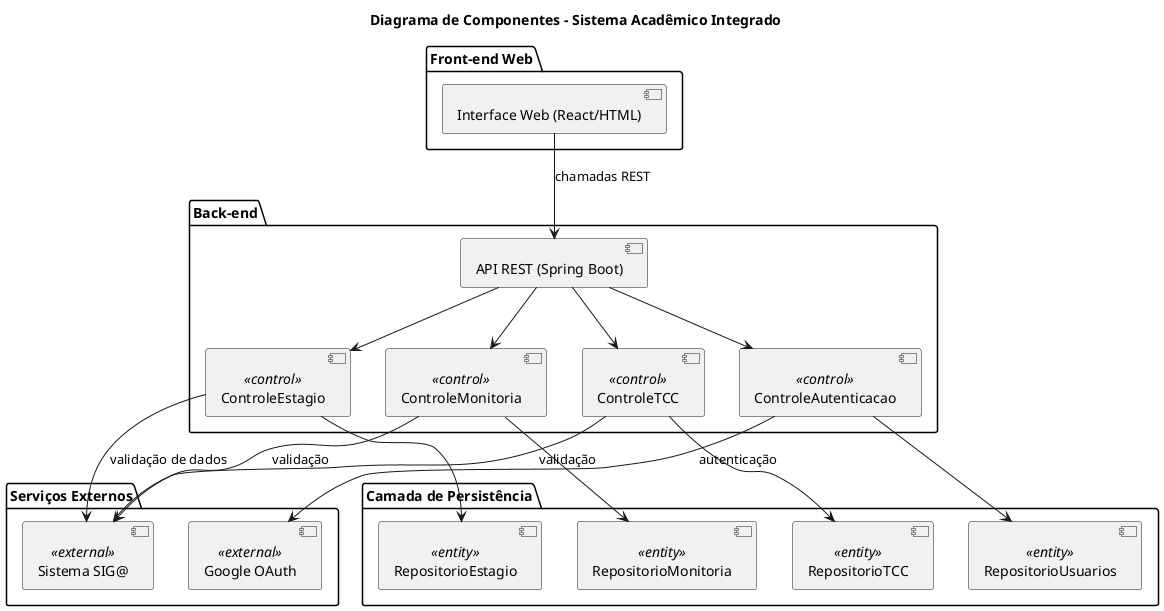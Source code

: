 @startuml
title Diagrama de Componentes - Sistema Acadêmico Integrado

' COMPONENTES PRINCIPAIS
package "Front-end Web" {
[Interface Web (React/HTML)] as WebInterface
}

package "Back-end" {
[API REST (Spring Boot)] as APIRest
[ControleEstagio] as ControleEstagio <<control>>
[ControleMonitoria] as ControleMonitoria <<control>>
[ControleTCC] as ControleTCC <<control>>
[ControleAutenticacao] as ControleAuth <<control>>
}

package "Serviços Externos" {
[Google OAuth] as OAuth <<external>>
[Sistema SIG@] as SIGA <<external>>
}

package "Camada de Persistência" {
[RepositorioEstagio] as RepoEstagio <<entity>>
[RepositorioMonitoria] as RepoMonitoria <<entity>>
[RepositorioTCC] as RepoTCC <<entity>>
[RepositorioUsuarios] as RepoUsuarios <<entity>>
}

' CONEXÕES
WebInterface --> APIRest : chamadas REST
APIRest --> ControleAuth
APIRest --> ControleEstagio
APIRest --> ControleMonitoria
APIRest --> ControleTCC

ControleAuth --> OAuth : autenticação
ControleAuth --> RepoUsuarios

ControleEstagio --> RepoEstagio
ControleMonitoria --> RepoMonitoria
ControleTCC --> RepoTCC

ControleEstagio --> SIGA : validação de dados
ControleTCC --> SIGA : validação
ControleMonitoria --> SIGA : validação
@enduml

@startuml
title Diagrama de Implantação - Sistema Acadêmico Integrado

node "Usuário" {
[Navegador Web]
}

node "Servidor Web (Nginx)" {
[Front-end (HTML/JS)]
}

node "Servidor de Aplicação" {
[Back-end Spring Boot]
}

node "Servidor de Banco de Dados" {
database "PostgreSQL"
}

node "Serviços Externos" {
[Google OAuth]
[SIG@ API]
}

' CONEXÕES
[Navegador Web] --> [Front-end (HTML/JS)]
[Front-end (HTML/JS)] --> [Back-end Spring Boot] : via REST
[Back-end Spring Boot] --> [PostgreSQL] : JDBC
[Back-end Spring Boot] --> [Google OAuth] : OAuth2
[Back-end Spring Boot] --> [SIG@ API] : consumo REST
@enduml

@startuml
title Diagrama de Pacotes - Arquitetura Lógica

package "Apresentação" {
[TelaEstagio]
[TelaMonitoria]
[TelaTCC]
[TelaLogin]
}

package "Controle" {
[ControleEstagio]
[ControleMonitoria]
[ControleTCC]
[ControleAutenticacao]
}

package "Entidades" {
[Estagio]
[Monitoria]
[TCC]
[Usuario]
[Documento]
}

package "Persistência" {
[DAOEstagio]
[DAOMonitoria]
[DAOTCC]
[DAOUsuario]
}

package "Serviços Externos" {
[Google OAuth]
[SIG@ API]
}

'Todas as ligações
[TelaEstagio] --> [ControleEstagio]
[TelaMonitoria] --> [ControleMonitoria]
[TelaTCC] --> [ControleTCC]
[TelaLogin] --> [ControleAutenticacao]

[ControleEstagio] --> [Estagio]
[ControleMonitoria] --> [Monitoria]
[ControleTCC] --> [TCC]
[ControleAutenticacao] --> [Usuario]

[ControleEstagio] --> [DAOEstagio]
[ControleMonitoria] --> [DAOMonitoria]
[ControleTCC] --> [DAOTCC]
[ControleAutenticacao] --> [DAOUsuario]

[ControleAutenticacao] --> [Google OAuth]
[ControleEstagio] --> [SIG@ API]
@enduml